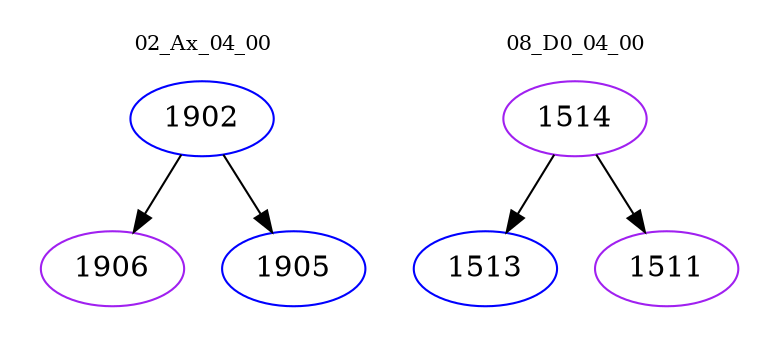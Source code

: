 digraph{
subgraph cluster_0 {
color = white
label = "02_Ax_04_00";
fontsize=10;
T0_1902 [label="1902", color="blue"]
T0_1902 -> T0_1906 [color="black"]
T0_1906 [label="1906", color="purple"]
T0_1902 -> T0_1905 [color="black"]
T0_1905 [label="1905", color="blue"]
}
subgraph cluster_1 {
color = white
label = "08_D0_04_00";
fontsize=10;
T1_1514 [label="1514", color="purple"]
T1_1514 -> T1_1513 [color="black"]
T1_1513 [label="1513", color="blue"]
T1_1514 -> T1_1511 [color="black"]
T1_1511 [label="1511", color="purple"]
}
}
